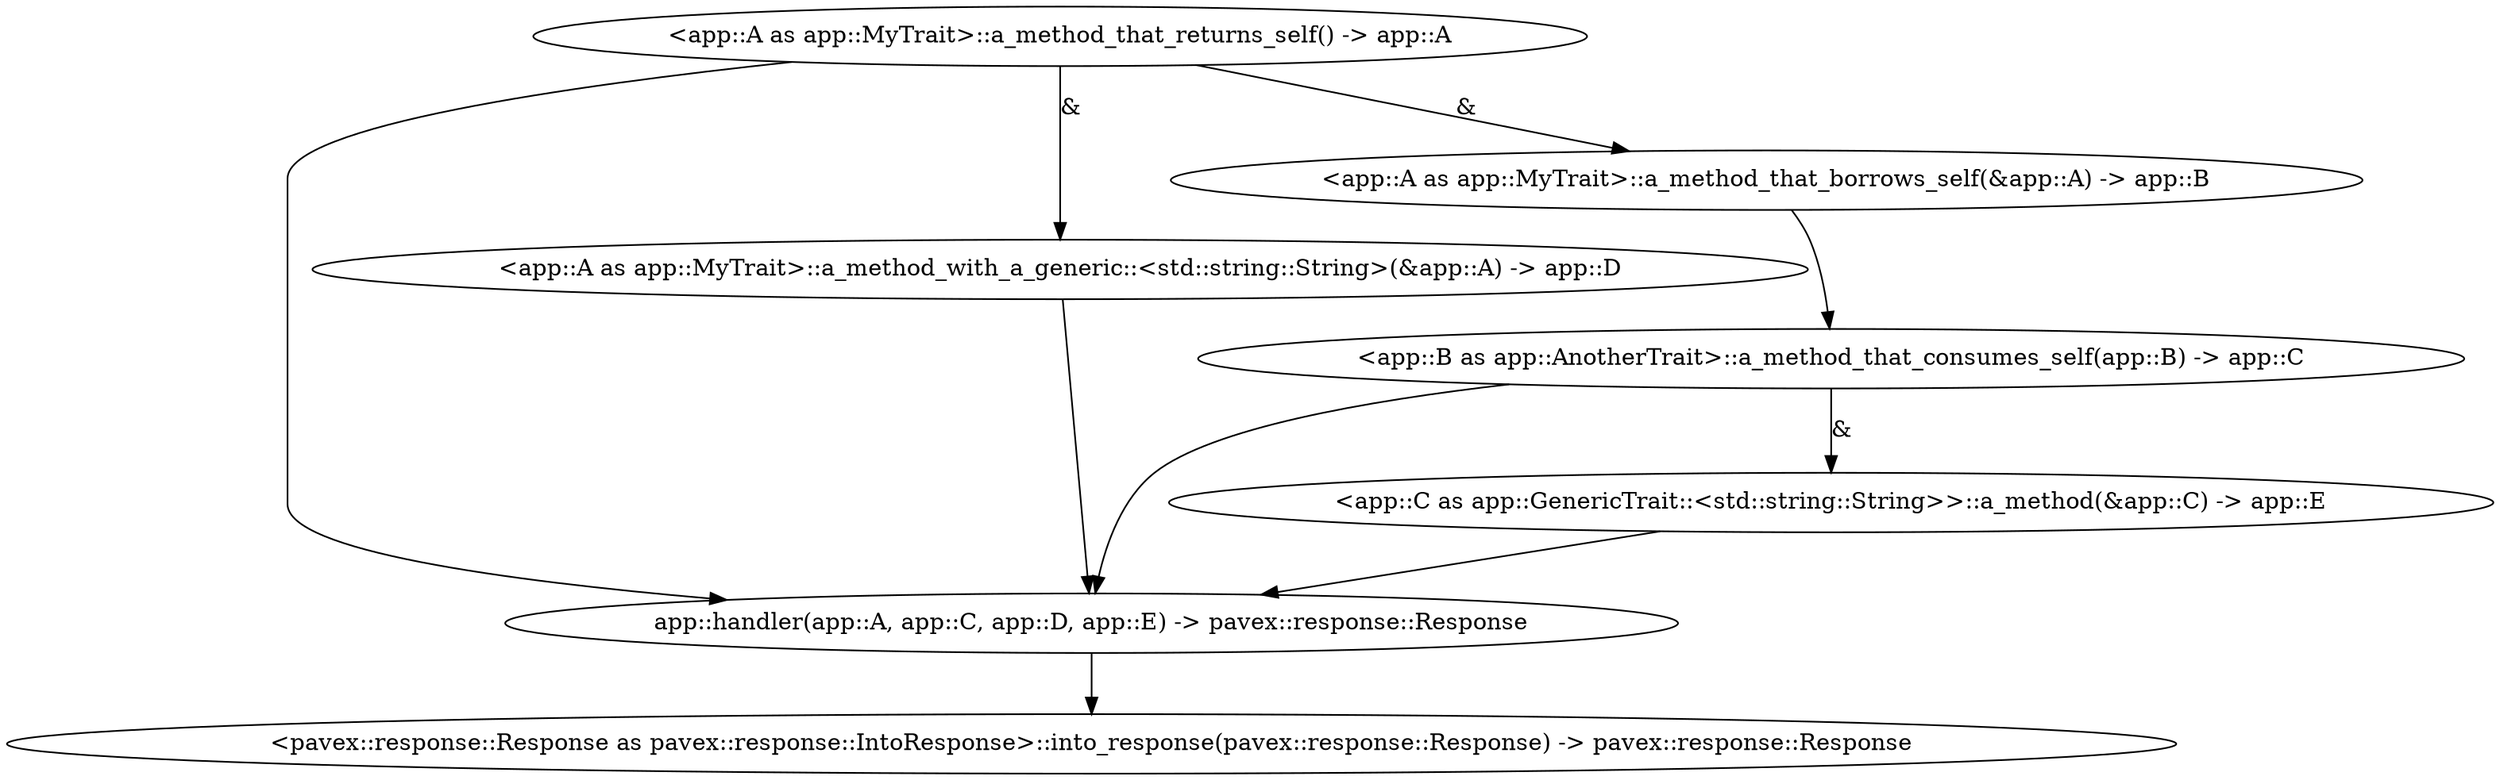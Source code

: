 digraph "GET /home - 0" {
    0 [ label = "app::handler(app::A, app::C, app::D, app::E) -> pavex::response::Response"]
    1 [ label = "<app::A as app::MyTrait>::a_method_that_returns_self() -> app::A"]
    2 [ label = "<app::B as app::AnotherTrait>::a_method_that_consumes_self(app::B) -> app::C"]
    3 [ label = "<app::A as app::MyTrait>::a_method_with_a_generic::<std::string::String>(&app::A) -> app::D"]
    4 [ label = "<app::C as app::GenericTrait::<std::string::String>>::a_method(&app::C) -> app::E"]
    5 [ label = "<app::A as app::MyTrait>::a_method_that_borrows_self(&app::A) -> app::B"]
    6 [ label = "<pavex::response::Response as pavex::response::IntoResponse>::into_response(pavex::response::Response) -> pavex::response::Response"]
    4 -> 0 [ ]
    2 -> 4 [ label = "&"]
    5 -> 2 [ ]
    1 -> 5 [ label = "&"]
    3 -> 0 [ ]
    1 -> 3 [ label = "&"]
    2 -> 0 [ ]
    1 -> 0 [ ]
    0 -> 6 [ ]
}

digraph "* /home - 0" {
    0 [ label = "pavex::router::default_fallback(&pavex::router::AllowedMethods) -> pavex::response::Response"]
    2 [ label = "<pavex::response::Response as pavex::response::IntoResponse>::into_response(pavex::response::Response) -> pavex::response::Response"]
    3 [ label = "&pavex::router::AllowedMethods"]
    0 -> 2 [ ]
    3 -> 0 [ ]
}

digraph app_state {
    0 [ label = "crate::ApplicationState() -> crate::ApplicationState"]
}